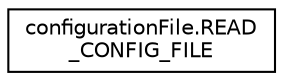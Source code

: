 digraph "Graphical Class Hierarchy"
{
 // LATEX_PDF_SIZE
  edge [fontname="Helvetica",fontsize="10",labelfontname="Helvetica",labelfontsize="10"];
  node [fontname="Helvetica",fontsize="10",shape=record];
  rankdir="LR";
  Node0 [label="configurationFile.READ\l_CONFIG_FILE",height=0.2,width=0.4,color="black", fillcolor="white", style="filled",URL="$classconfiguration_file_1_1_r_e_a_d___c_o_n_f_i_g___f_i_l_e.html",tooltip=" "];
}
